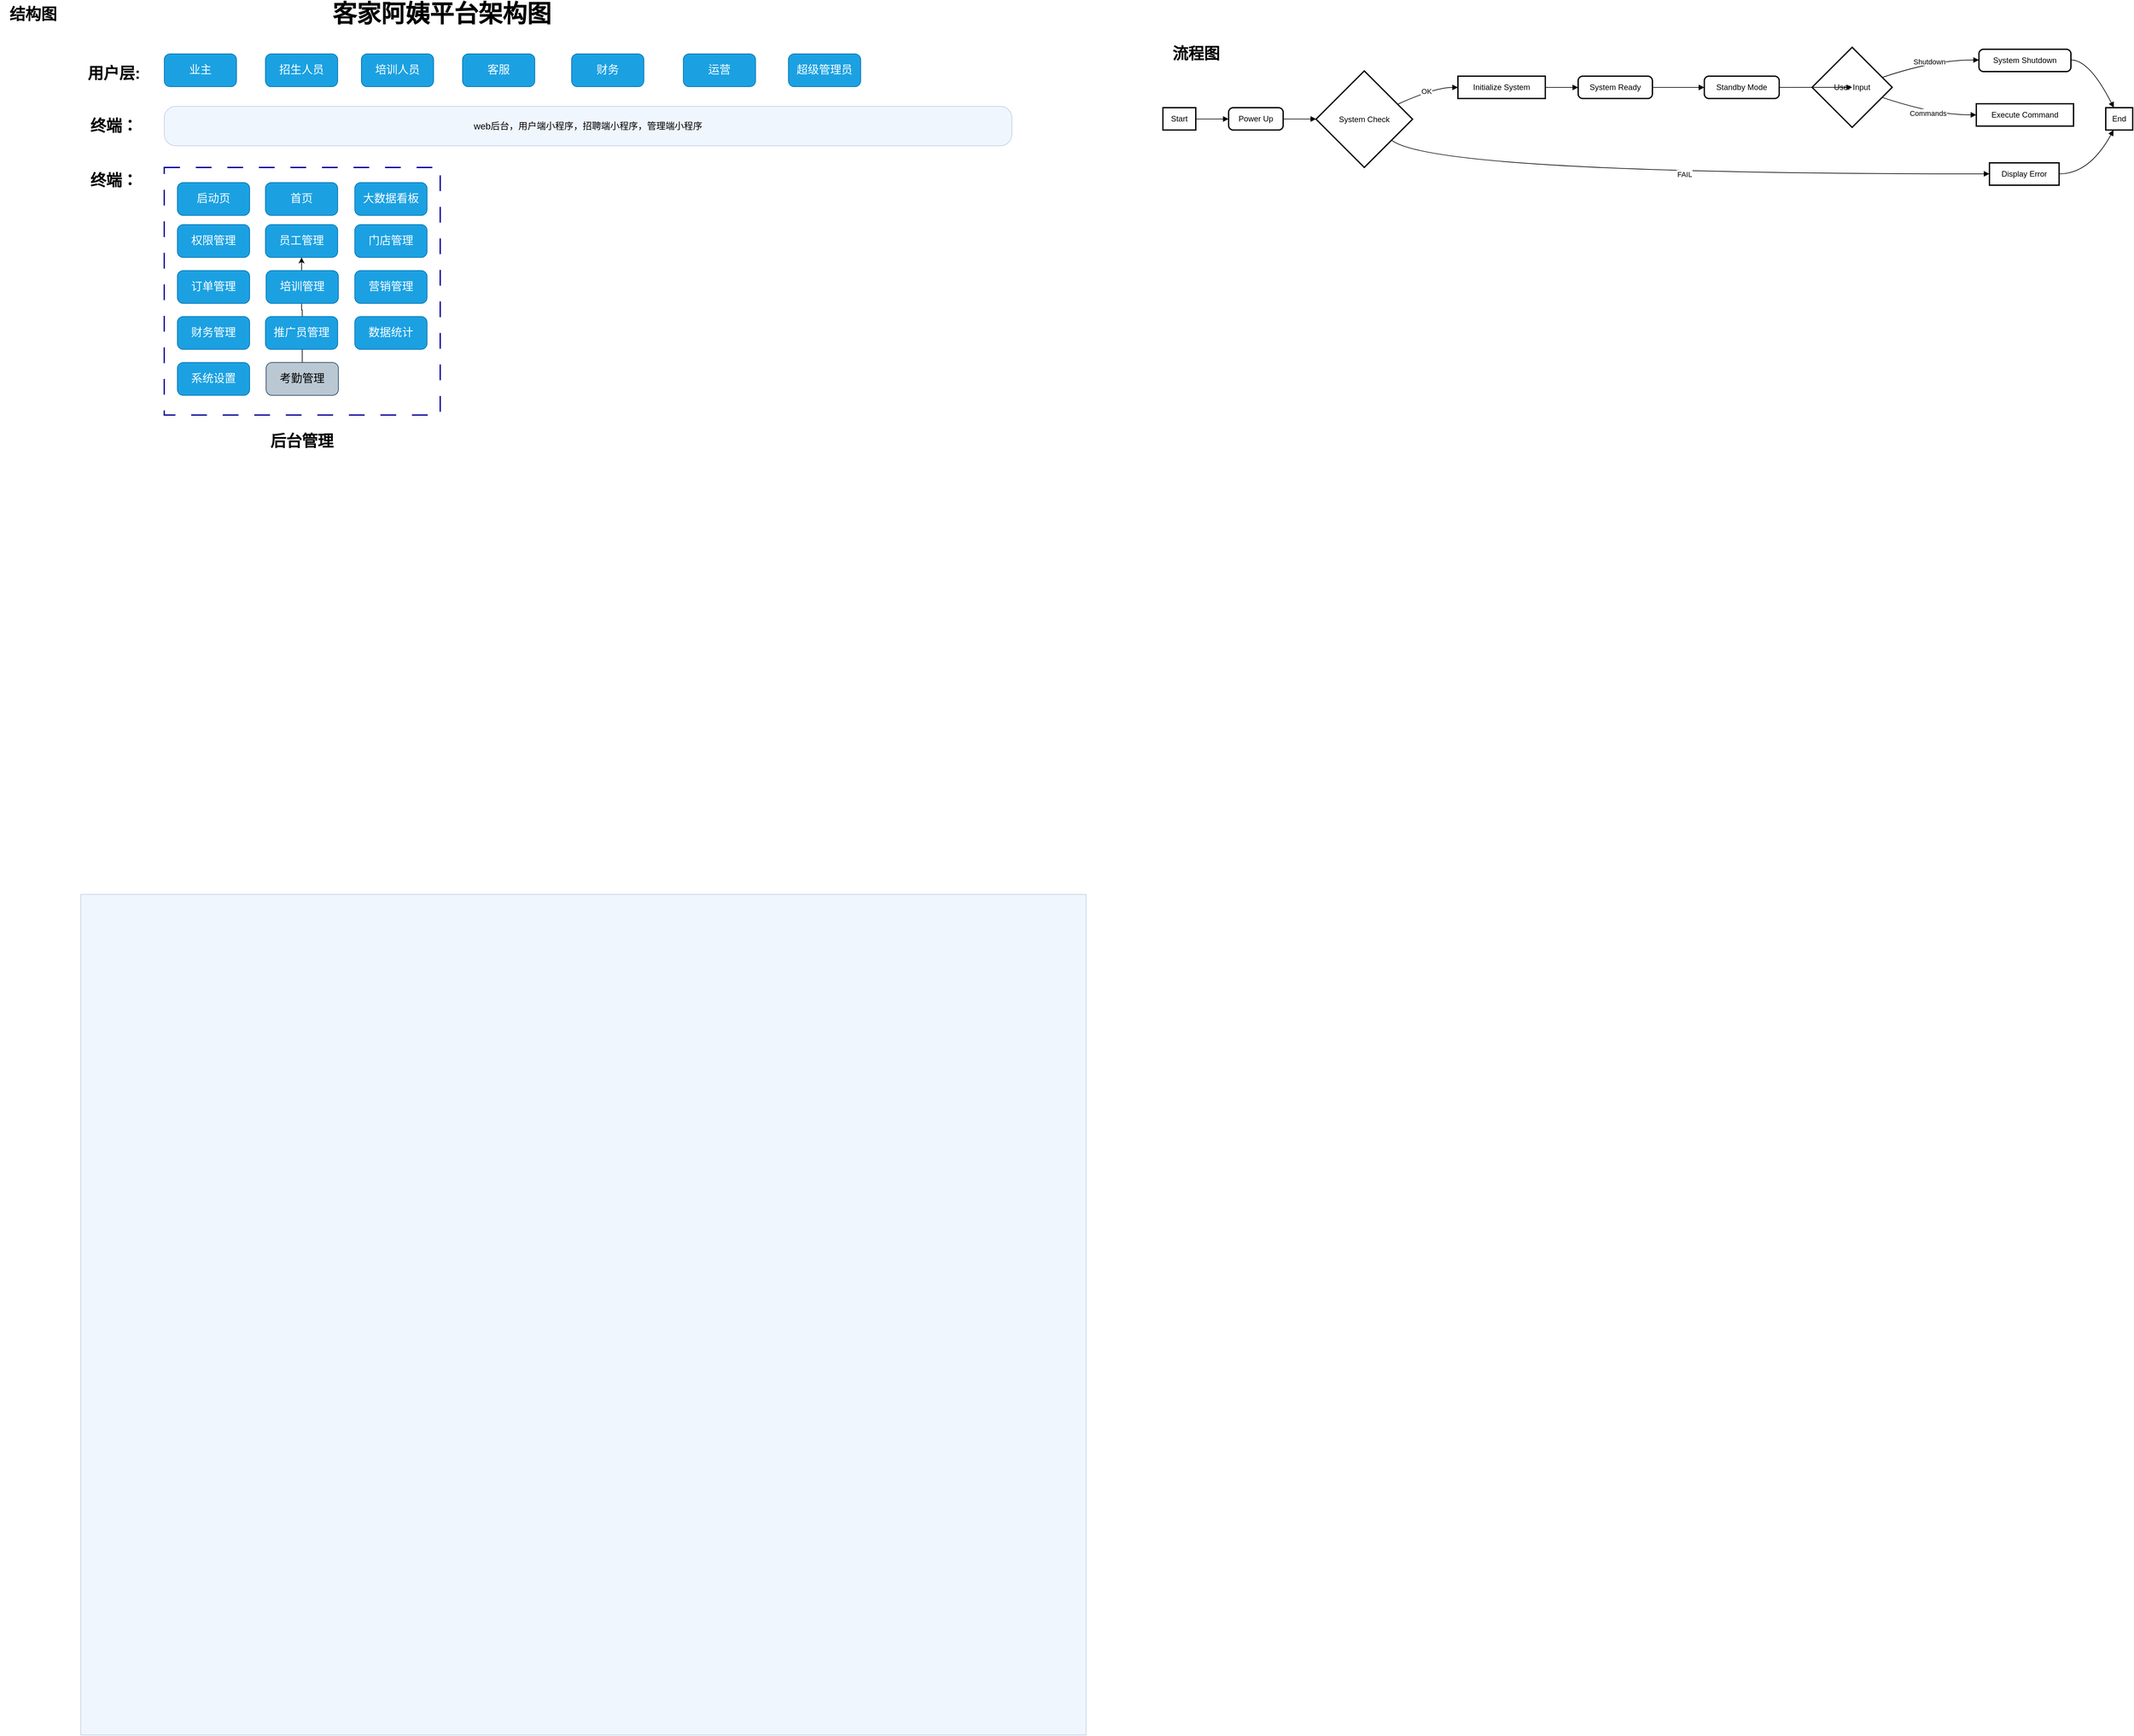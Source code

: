 <mxfile version="21.2.9" type="github">
  <diagram name="Page-1" id="kuUTJhznfEHe3Q5honYC">
    <mxGraphModel dx="789" dy="2767" grid="1" gridSize="10" guides="1" tooltips="1" connect="1" arrows="1" fold="1" page="1" pageScale="1" pageWidth="827" pageHeight="1169" math="0" shadow="0">
      <root>
        <mxCell id="0" />
        <mxCell id="1" parent="0" />
        <mxCell id="RoLfHGSgRacZs7P57VVQ-23" value="结构图&lt;br&gt;" style="text;strokeColor=none;fillColor=none;html=1;fontSize=24;fontStyle=1;verticalAlign=middle;align=center;" parent="1" vertex="1">
          <mxGeometry x="10" y="-860" width="100" height="40" as="geometry" />
        </mxCell>
        <mxCell id="RoLfHGSgRacZs7P57VVQ-32" value="" style="rounded=0;whiteSpace=wrap;html=1;fillColor=#dae8fc;strokeColor=#6c8ebf;opacity=40;spacingLeft=0;labelPosition=center;verticalLabelPosition=middle;align=center;verticalAlign=middle;container=0;" parent="1" vertex="1">
          <mxGeometry x="133" y="500" width="1530" height="1280" as="geometry" />
        </mxCell>
        <mxCell id="RoLfHGSgRacZs7P57VVQ-33" value="业主" style="rounded=1;whiteSpace=wrap;html=1;fillColor=#1ba1e2;strokeColor=#006EAF;fontColor=#ffffff;fontSize=17;arcSize=18;" parent="1" vertex="1">
          <mxGeometry x="260" y="-780" width="110" height="50" as="geometry" />
        </mxCell>
        <mxCell id="2wtX0haqZMEfnTJBK97J-23" value="客家阿姨平台架构图&lt;br style=&quot;font-size: 37px;&quot;&gt;" style="text;strokeColor=none;fillColor=none;html=1;fontSize=37;fontStyle=1;verticalAlign=middle;align=center;strokeWidth=1;" vertex="1" parent="1">
          <mxGeometry x="632" y="-860" width="100" height="40" as="geometry" />
        </mxCell>
        <mxCell id="2wtX0haqZMEfnTJBK97J-26" value="用户层:" style="text;strokeColor=none;fillColor=none;html=1;fontSize=24;fontStyle=1;verticalAlign=middle;align=center;" vertex="1" parent="1">
          <mxGeometry x="133" y="-770" width="100" height="40" as="geometry" />
        </mxCell>
        <mxCell id="2wtX0haqZMEfnTJBK97J-28" value="招生人员" style="rounded=1;whiteSpace=wrap;html=1;fillColor=#1ba1e2;strokeColor=#006EAF;fontColor=#ffffff;fontSize=17;arcSize=18;" vertex="1" parent="1">
          <mxGeometry x="414" y="-780" width="110" height="50" as="geometry" />
        </mxCell>
        <mxCell id="2wtX0haqZMEfnTJBK97J-29" value="培训人员" style="rounded=1;whiteSpace=wrap;html=1;fillColor=#1ba1e2;strokeColor=#006EAF;fontColor=#ffffff;fontSize=17;arcSize=18;" vertex="1" parent="1">
          <mxGeometry x="560" y="-780" width="110" height="50" as="geometry" />
        </mxCell>
        <mxCell id="2wtX0haqZMEfnTJBK97J-30" value="客服" style="rounded=1;whiteSpace=wrap;html=1;fillColor=#1ba1e2;strokeColor=#006EAF;fontColor=#ffffff;fontSize=17;arcSize=18;" vertex="1" parent="1">
          <mxGeometry x="714" y="-780" width="110" height="50" as="geometry" />
        </mxCell>
        <mxCell id="2wtX0haqZMEfnTJBK97J-31" value="财务" style="rounded=1;whiteSpace=wrap;html=1;fillColor=#1ba1e2;strokeColor=#006EAF;fontColor=#ffffff;fontSize=17;arcSize=18;" vertex="1" parent="1">
          <mxGeometry x="880" y="-780" width="110" height="50" as="geometry" />
        </mxCell>
        <mxCell id="2wtX0haqZMEfnTJBK97J-32" value="运营" style="rounded=1;whiteSpace=wrap;html=1;fillColor=#1ba1e2;strokeColor=#006EAF;fontColor=#ffffff;fontSize=17;arcSize=18;" vertex="1" parent="1">
          <mxGeometry x="1050" y="-780" width="110" height="50" as="geometry" />
        </mxCell>
        <mxCell id="2wtX0haqZMEfnTJBK97J-33" value="超级管理员" style="rounded=1;whiteSpace=wrap;html=1;fillColor=#1ba1e2;strokeColor=#006EAF;fontColor=#ffffff;fontSize=17;arcSize=18;" vertex="1" parent="1">
          <mxGeometry x="1210" y="-780" width="110" height="50" as="geometry" />
        </mxCell>
        <mxCell id="2wtX0haqZMEfnTJBK97J-38" value="终端：" style="text;strokeColor=none;fillColor=none;html=1;fontSize=24;fontStyle=1;verticalAlign=middle;align=center;" vertex="1" parent="1">
          <mxGeometry x="133" y="-690" width="100" height="40" as="geometry" />
        </mxCell>
        <mxCell id="2wtX0haqZMEfnTJBK97J-39" value="终端：" style="text;strokeColor=none;fillColor=none;html=1;fontSize=24;fontStyle=1;verticalAlign=middle;align=center;" vertex="1" parent="1">
          <mxGeometry x="133" y="-607" width="100" height="40" as="geometry" />
        </mxCell>
        <mxCell id="2wtX0haqZMEfnTJBK97J-86" value="Start" style="whiteSpace=wrap;strokeWidth=2;" vertex="1" parent="1">
          <mxGeometry x="1780" y="-698" width="50" height="34" as="geometry" />
        </mxCell>
        <mxCell id="2wtX0haqZMEfnTJBK97J-87" value="Power Up" style="rounded=1;absoluteArcSize=1;arcSize=14;whiteSpace=wrap;strokeWidth=2;" vertex="1" parent="1">
          <mxGeometry x="1880" y="-698" width="83" height="34" as="geometry" />
        </mxCell>
        <mxCell id="2wtX0haqZMEfnTJBK97J-88" value="System Check" style="rhombus;strokeWidth=2;whiteSpace=wrap;" vertex="1" parent="1">
          <mxGeometry x="2013" y="-754" width="147" height="147" as="geometry" />
        </mxCell>
        <mxCell id="2wtX0haqZMEfnTJBK97J-89" value="Initialize System" style="whiteSpace=wrap;strokeWidth=2;" vertex="1" parent="1">
          <mxGeometry x="2229" y="-746" width="133" height="34" as="geometry" />
        </mxCell>
        <mxCell id="2wtX0haqZMEfnTJBK97J-90" value="Display Error" style="whiteSpace=wrap;strokeWidth=2;" vertex="1" parent="1">
          <mxGeometry x="3038" y="-614" width="106" height="34" as="geometry" />
        </mxCell>
        <mxCell id="2wtX0haqZMEfnTJBK97J-91" value="System Ready" style="rounded=1;absoluteArcSize=1;arcSize=14;whiteSpace=wrap;strokeWidth=2;" vertex="1" parent="1">
          <mxGeometry x="2412" y="-746" width="113" height="34" as="geometry" />
        </mxCell>
        <mxCell id="2wtX0haqZMEfnTJBK97J-92" value="Standby Mode" style="rounded=1;absoluteArcSize=1;arcSize=14;whiteSpace=wrap;strokeWidth=2;" vertex="1" parent="1">
          <mxGeometry x="2604" y="-746" width="114" height="34" as="geometry" />
        </mxCell>
        <mxCell id="2wtX0haqZMEfnTJBK97J-93" value="User Input" style="rhombus;strokeWidth=2;whiteSpace=wrap;" vertex="1" parent="1">
          <mxGeometry x="2768" y="-790" width="122" height="122" as="geometry" />
        </mxCell>
        <mxCell id="2wtX0haqZMEfnTJBK97J-94" value="Execute Command" style="whiteSpace=wrap;strokeWidth=2;" vertex="1" parent="1">
          <mxGeometry x="3018" y="-704" width="148" height="34" as="geometry" />
        </mxCell>
        <mxCell id="2wtX0haqZMEfnTJBK97J-95" value="System Shutdown" style="rounded=1;absoluteArcSize=1;arcSize=14;whiteSpace=wrap;strokeWidth=2;" vertex="1" parent="1">
          <mxGeometry x="3022" y="-787" width="140" height="34" as="geometry" />
        </mxCell>
        <mxCell id="2wtX0haqZMEfnTJBK97J-96" value="End" style="whiteSpace=wrap;strokeWidth=2;" vertex="1" parent="1">
          <mxGeometry x="3215" y="-698" width="41" height="34" as="geometry" />
        </mxCell>
        <mxCell id="2wtX0haqZMEfnTJBK97J-97" value="" style="curved=1;startArrow=none;endArrow=block;exitX=1.0;exitY=0.507;entryX=0.0;entryY=0.507;" edge="1" parent="1" source="2wtX0haqZMEfnTJBK97J-86" target="2wtX0haqZMEfnTJBK97J-87">
          <mxGeometry relative="1" as="geometry">
            <Array as="points" />
          </mxGeometry>
        </mxCell>
        <mxCell id="2wtX0haqZMEfnTJBK97J-98" value="" style="curved=1;startArrow=none;endArrow=block;exitX=0.997;exitY=0.507;entryX=-0.002;entryY=0.498;" edge="1" parent="1" source="2wtX0haqZMEfnTJBK97J-87" target="2wtX0haqZMEfnTJBK97J-88">
          <mxGeometry relative="1" as="geometry">
            <Array as="points" />
          </mxGeometry>
        </mxCell>
        <mxCell id="2wtX0haqZMEfnTJBK97J-99" value="OK" style="curved=1;startArrow=none;endArrow=block;exitX=0.997;exitY=0.277;entryX=0.004;entryY=0.505;" edge="1" parent="1" source="2wtX0haqZMEfnTJBK97J-88" target="2wtX0haqZMEfnTJBK97J-89">
          <mxGeometry relative="1" as="geometry">
            <Array as="points">
              <mxPoint x="2194" y="-729" />
            </Array>
          </mxGeometry>
        </mxCell>
        <mxCell id="2wtX0haqZMEfnTJBK97J-100" value="FAIL" style="curved=1;startArrow=none;endArrow=block;exitX=0.997;exitY=0.883;entryX=0.004;entryY=0.492;" edge="1" parent="1" source="2wtX0haqZMEfnTJBK97J-88" target="2wtX0haqZMEfnTJBK97J-90">
          <mxGeometry relative="1" as="geometry">
            <Array as="points">
              <mxPoint x="2194" y="-597" />
            </Array>
          </mxGeometry>
        </mxCell>
        <mxCell id="2wtX0haqZMEfnTJBK97J-101" value="" style="curved=1;startArrow=none;endArrow=block;exitX=1.003;exitY=0.505;entryX=0.003;entryY=0.505;" edge="1" parent="1" source="2wtX0haqZMEfnTJBK97J-89" target="2wtX0haqZMEfnTJBK97J-91">
          <mxGeometry relative="1" as="geometry">
            <Array as="points" />
          </mxGeometry>
        </mxCell>
        <mxCell id="2wtX0haqZMEfnTJBK97J-102" value="" style="curved=1;startArrow=none;endArrow=block;exitX=1.002;exitY=0.505;entryX=-0.001;entryY=0.505;" edge="1" parent="1" source="2wtX0haqZMEfnTJBK97J-91" target="2wtX0haqZMEfnTJBK97J-92">
          <mxGeometry relative="1" as="geometry">
            <Array as="points" />
          </mxGeometry>
        </mxCell>
        <mxCell id="2wtX0haqZMEfnTJBK97J-103" value="" style="curved=1;startArrow=none;endArrow=block;exitX=1.002;exitY=0.505;entryX=0.002;entryY=0.501;" edge="1" parent="1" source="2wtX0haqZMEfnTJBK97J-92" target="2wtX0haqZMEfnTJBK97J-93">
          <mxGeometry relative="1" as="geometry">
            <Array as="points" />
          </mxGeometry>
        </mxCell>
        <mxCell id="2wtX0haqZMEfnTJBK97J-104" value="Commands" style="curved=1;startArrow=none;endArrow=block;exitX=1.004;exitY=0.669;entryX=-0.001;entryY=0.497;" edge="1" parent="1" source="2wtX0haqZMEfnTJBK97J-93" target="2wtX0haqZMEfnTJBK97J-94">
          <mxGeometry relative="1" as="geometry">
            <Array as="points">
              <mxPoint x="2954" y="-687" />
            </Array>
          </mxGeometry>
        </mxCell>
        <mxCell id="2wtX0haqZMEfnTJBK97J-105" value="Shutdown" style="curved=1;startArrow=none;endArrow=block;exitX=1.004;exitY=0.334;entryX=-0.002;entryY=0.483;" edge="1" parent="1" source="2wtX0haqZMEfnTJBK97J-93" target="2wtX0haqZMEfnTJBK97J-95">
          <mxGeometry relative="1" as="geometry">
            <Array as="points">
              <mxPoint x="2954" y="-771" />
            </Array>
          </mxGeometry>
        </mxCell>
        <mxCell id="2wtX0haqZMEfnTJBK97J-106" value="" style="curved=1;startArrow=none;endArrow=block;exitX=0.997;exitY=0.483;entryX=0.306;entryY=0.014;" edge="1" parent="1" source="2wtX0haqZMEfnTJBK97J-95" target="2wtX0haqZMEfnTJBK97J-96">
          <mxGeometry relative="1" as="geometry">
            <Array as="points">
              <mxPoint x="3190" y="-771" />
            </Array>
          </mxGeometry>
        </mxCell>
        <mxCell id="2wtX0haqZMEfnTJBK97J-107" value="" style="curved=1;startArrow=none;endArrow=block;exitX=1.008;exitY=0.492;entryX=0.29;entryY=1.0;" edge="1" parent="1" source="2wtX0haqZMEfnTJBK97J-90" target="2wtX0haqZMEfnTJBK97J-96">
          <mxGeometry relative="1" as="geometry">
            <Array as="points">
              <mxPoint x="3190" y="-597" />
            </Array>
          </mxGeometry>
        </mxCell>
        <mxCell id="2wtX0haqZMEfnTJBK97J-108" value="流程图" style="text;strokeColor=none;fillColor=none;html=1;fontSize=24;fontStyle=1;verticalAlign=middle;align=center;" vertex="1" parent="1">
          <mxGeometry x="1780" y="-800" width="100" height="40" as="geometry" />
        </mxCell>
        <mxCell id="2wtX0haqZMEfnTJBK97J-110" value="" style="rounded=0;whiteSpace=wrap;html=1;verticalAlign=middle;fillColor=none;dashed=1;dashPattern=12 12;strokeWidth=2;strokeColor=#000099;" vertex="1" parent="1">
          <mxGeometry x="260" y="-607" width="420" height="377" as="geometry" />
        </mxCell>
        <mxCell id="2wtX0haqZMEfnTJBK97J-37" value="web后台，用户端小程序，招聘端小程序，管理端小程序" style="rounded=1;whiteSpace=wrap;html=1;fillColor=#dae8fc;strokeColor=#6c8ebf;opacity=40;arcSize=29;fontSize=14;fontColor=#000000;labelPosition=center;verticalLabelPosition=middle;align=center;verticalAlign=middle;" vertex="1" parent="1">
          <mxGeometry x="260" y="-700" width="1290" height="60" as="geometry" />
        </mxCell>
        <mxCell id="2wtX0haqZMEfnTJBK97J-128" value="" style="group" vertex="1" connectable="0" parent="1">
          <mxGeometry x="280" y="-584" width="380" height="50" as="geometry" />
        </mxCell>
        <mxCell id="2wtX0haqZMEfnTJBK97J-113" value="启动页" style="rounded=1;whiteSpace=wrap;html=1;fillColor=#1ba1e2;strokeColor=#006EAF;fontColor=#ffffff;fontSize=17;arcSize=18;flipH=1;" vertex="1" parent="2wtX0haqZMEfnTJBK97J-128">
          <mxGeometry width="110" height="50" as="geometry" />
        </mxCell>
        <mxCell id="2wtX0haqZMEfnTJBK97J-114" value="首页" style="rounded=1;whiteSpace=wrap;html=1;fillColor=#1ba1e2;strokeColor=#006EAF;fontColor=#ffffff;fontSize=17;arcSize=18;flipH=1;" vertex="1" parent="2wtX0haqZMEfnTJBK97J-128">
          <mxGeometry x="134" width="110" height="50" as="geometry" />
        </mxCell>
        <mxCell id="2wtX0haqZMEfnTJBK97J-115" value="大数据看板" style="rounded=1;whiteSpace=wrap;html=1;fillColor=#1ba1e2;strokeColor=#006EAF;fontColor=#ffffff;fontSize=17;arcSize=18;flipH=1;" vertex="1" parent="2wtX0haqZMEfnTJBK97J-128">
          <mxGeometry x="270" width="110" height="50" as="geometry" />
        </mxCell>
        <mxCell id="2wtX0haqZMEfnTJBK97J-129" value="" style="group" vertex="1" connectable="0" parent="1">
          <mxGeometry x="280" y="-520" width="380" height="50" as="geometry" />
        </mxCell>
        <mxCell id="2wtX0haqZMEfnTJBK97J-121" value="权限管理" style="rounded=1;whiteSpace=wrap;html=1;fillColor=#1ba1e2;strokeColor=#006EAF;fontColor=#ffffff;fontSize=17;arcSize=18;" vertex="1" parent="2wtX0haqZMEfnTJBK97J-129">
          <mxGeometry width="110" height="50" as="geometry" />
        </mxCell>
        <mxCell id="2wtX0haqZMEfnTJBK97J-122" value="员工管理" style="rounded=1;whiteSpace=wrap;html=1;fillColor=#1ba1e2;strokeColor=#006EAF;fontColor=#ffffff;fontSize=17;arcSize=18;" vertex="1" parent="2wtX0haqZMEfnTJBK97J-129">
          <mxGeometry x="134" width="110" height="50" as="geometry" />
        </mxCell>
        <mxCell id="2wtX0haqZMEfnTJBK97J-123" value="门店管理" style="rounded=1;whiteSpace=wrap;html=1;fillColor=#1ba1e2;strokeColor=#006EAF;fontColor=#ffffff;fontSize=17;arcSize=18;" vertex="1" parent="2wtX0haqZMEfnTJBK97J-129">
          <mxGeometry x="270" width="110" height="50" as="geometry" />
        </mxCell>
        <mxCell id="2wtX0haqZMEfnTJBK97J-136" value="系统设置" style="rounded=1;whiteSpace=wrap;html=1;fillColor=#1ba1e2;strokeColor=#006EAF;fontColor=#ffffff;fontSize=17;arcSize=18;" vertex="1" parent="1">
          <mxGeometry x="280" y="-310" width="110" height="50" as="geometry" />
        </mxCell>
        <mxCell id="2wtX0haqZMEfnTJBK97J-153" style="edgeStyle=orthogonalEdgeStyle;rounded=0;orthogonalLoop=1;jettySize=auto;html=1;exitX=0.5;exitY=0;exitDx=0;exitDy=0;" edge="1" parent="1" source="2wtX0haqZMEfnTJBK97J-152" target="2wtX0haqZMEfnTJBK97J-122">
          <mxGeometry relative="1" as="geometry" />
        </mxCell>
        <mxCell id="2wtX0haqZMEfnTJBK97J-152" value="考勤管理" style="rounded=1;whiteSpace=wrap;html=1;fillColor=#bac8d3;strokeColor=#23445d;fontSize=17;arcSize=18;" vertex="1" parent="1">
          <mxGeometry x="415" y="-310" width="110" height="50" as="geometry" />
        </mxCell>
        <mxCell id="2wtX0haqZMEfnTJBK97J-131" value="" style="group" vertex="1" connectable="0" parent="1">
          <mxGeometry x="280" y="-380" width="380" height="50" as="geometry" />
        </mxCell>
        <mxCell id="2wtX0haqZMEfnTJBK97J-132" value="财务管理" style="rounded=1;whiteSpace=wrap;html=1;fillColor=#1ba1e2;strokeColor=#006EAF;fontColor=#ffffff;fontSize=17;arcSize=18;" vertex="1" parent="2wtX0haqZMEfnTJBK97J-131">
          <mxGeometry width="110" height="50" as="geometry" />
        </mxCell>
        <mxCell id="2wtX0haqZMEfnTJBK97J-133" value="推广员管理" style="rounded=1;whiteSpace=wrap;html=1;fillColor=#1ba1e2;strokeColor=#006EAF;fontColor=#ffffff;fontSize=17;arcSize=18;" vertex="1" parent="2wtX0haqZMEfnTJBK97J-131">
          <mxGeometry x="134" width="110" height="50" as="geometry" />
        </mxCell>
        <mxCell id="2wtX0haqZMEfnTJBK97J-134" value="数据统计" style="rounded=1;whiteSpace=wrap;html=1;fillColor=#1ba1e2;strokeColor=#006EAF;fontColor=#ffffff;fontSize=17;arcSize=18;" vertex="1" parent="2wtX0haqZMEfnTJBK97J-131">
          <mxGeometry x="270" width="110" height="50" as="geometry" />
        </mxCell>
        <mxCell id="2wtX0haqZMEfnTJBK97J-130" value="" style="group" vertex="1" connectable="0" parent="1">
          <mxGeometry x="280" y="-450" width="380" height="50" as="geometry" />
        </mxCell>
        <mxCell id="2wtX0haqZMEfnTJBK97J-124" value="订单管理" style="rounded=1;whiteSpace=wrap;html=1;fillColor=#1ba1e2;strokeColor=#006EAF;fontColor=#ffffff;fontSize=17;arcSize=18;" vertex="1" parent="2wtX0haqZMEfnTJBK97J-130">
          <mxGeometry width="110" height="50" as="geometry" />
        </mxCell>
        <mxCell id="2wtX0haqZMEfnTJBK97J-126" value="培训管理" style="rounded=1;whiteSpace=wrap;html=1;fillColor=#1ba1e2;strokeColor=#006EAF;fontColor=#ffffff;fontSize=17;arcSize=18;" vertex="1" parent="2wtX0haqZMEfnTJBK97J-130">
          <mxGeometry x="135" width="110" height="50" as="geometry" />
        </mxCell>
        <mxCell id="2wtX0haqZMEfnTJBK97J-125" value="营销管理" style="rounded=1;whiteSpace=wrap;html=1;fillColor=#1ba1e2;strokeColor=#006EAF;fontColor=#ffffff;fontSize=17;arcSize=18;" vertex="1" parent="2wtX0haqZMEfnTJBK97J-130">
          <mxGeometry x="270" width="110" height="50" as="geometry" />
        </mxCell>
        <mxCell id="2wtX0haqZMEfnTJBK97J-154" value="后台管理" style="text;strokeColor=none;fillColor=none;html=1;fontSize=24;fontStyle=1;verticalAlign=middle;align=center;" vertex="1" parent="1">
          <mxGeometry x="419" y="-210" width="100" height="40" as="geometry" />
        </mxCell>
      </root>
    </mxGraphModel>
  </diagram>
</mxfile>
